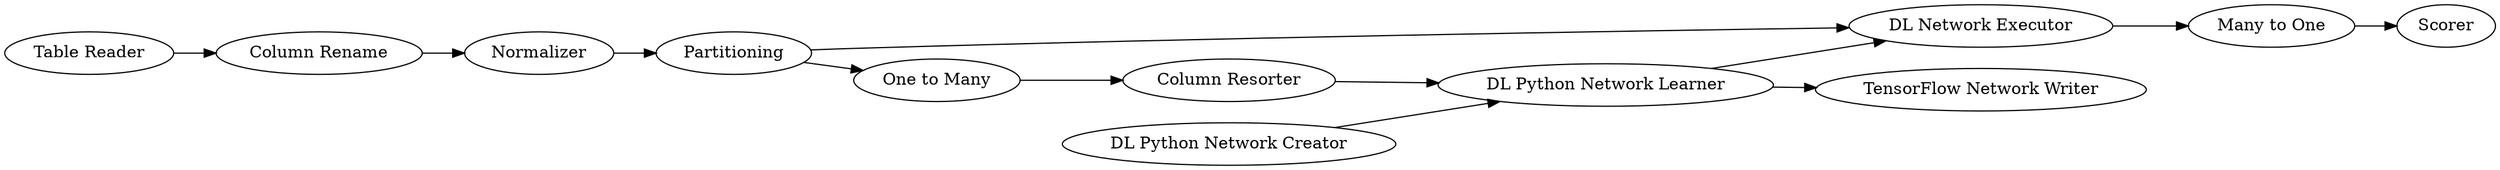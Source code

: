 digraph {
	21 -> 30
	24 -> 31
	23 -> 24
	13 -> 17
	24 -> 25
	29 -> 24
	25 -> 27
	30 -> 13
	17 -> 25
	17 -> 22
	27 -> 28
	22 -> 29
	24 [label="DL Python Network Learner"]
	27 [label="Many to One"]
	13 [label=Normalizer]
	22 [label="One to Many"]
	29 [label="Column Resorter"]
	31 [label="TensorFlow Network Writer"]
	28 [label=Scorer]
	23 [label="DL Python Network Creator"]
	21 [label="Table Reader"]
	25 [label="DL Network Executor"]
	17 [label=Partitioning]
	30 [label="Column Rename"]
	rankdir=LR
}
